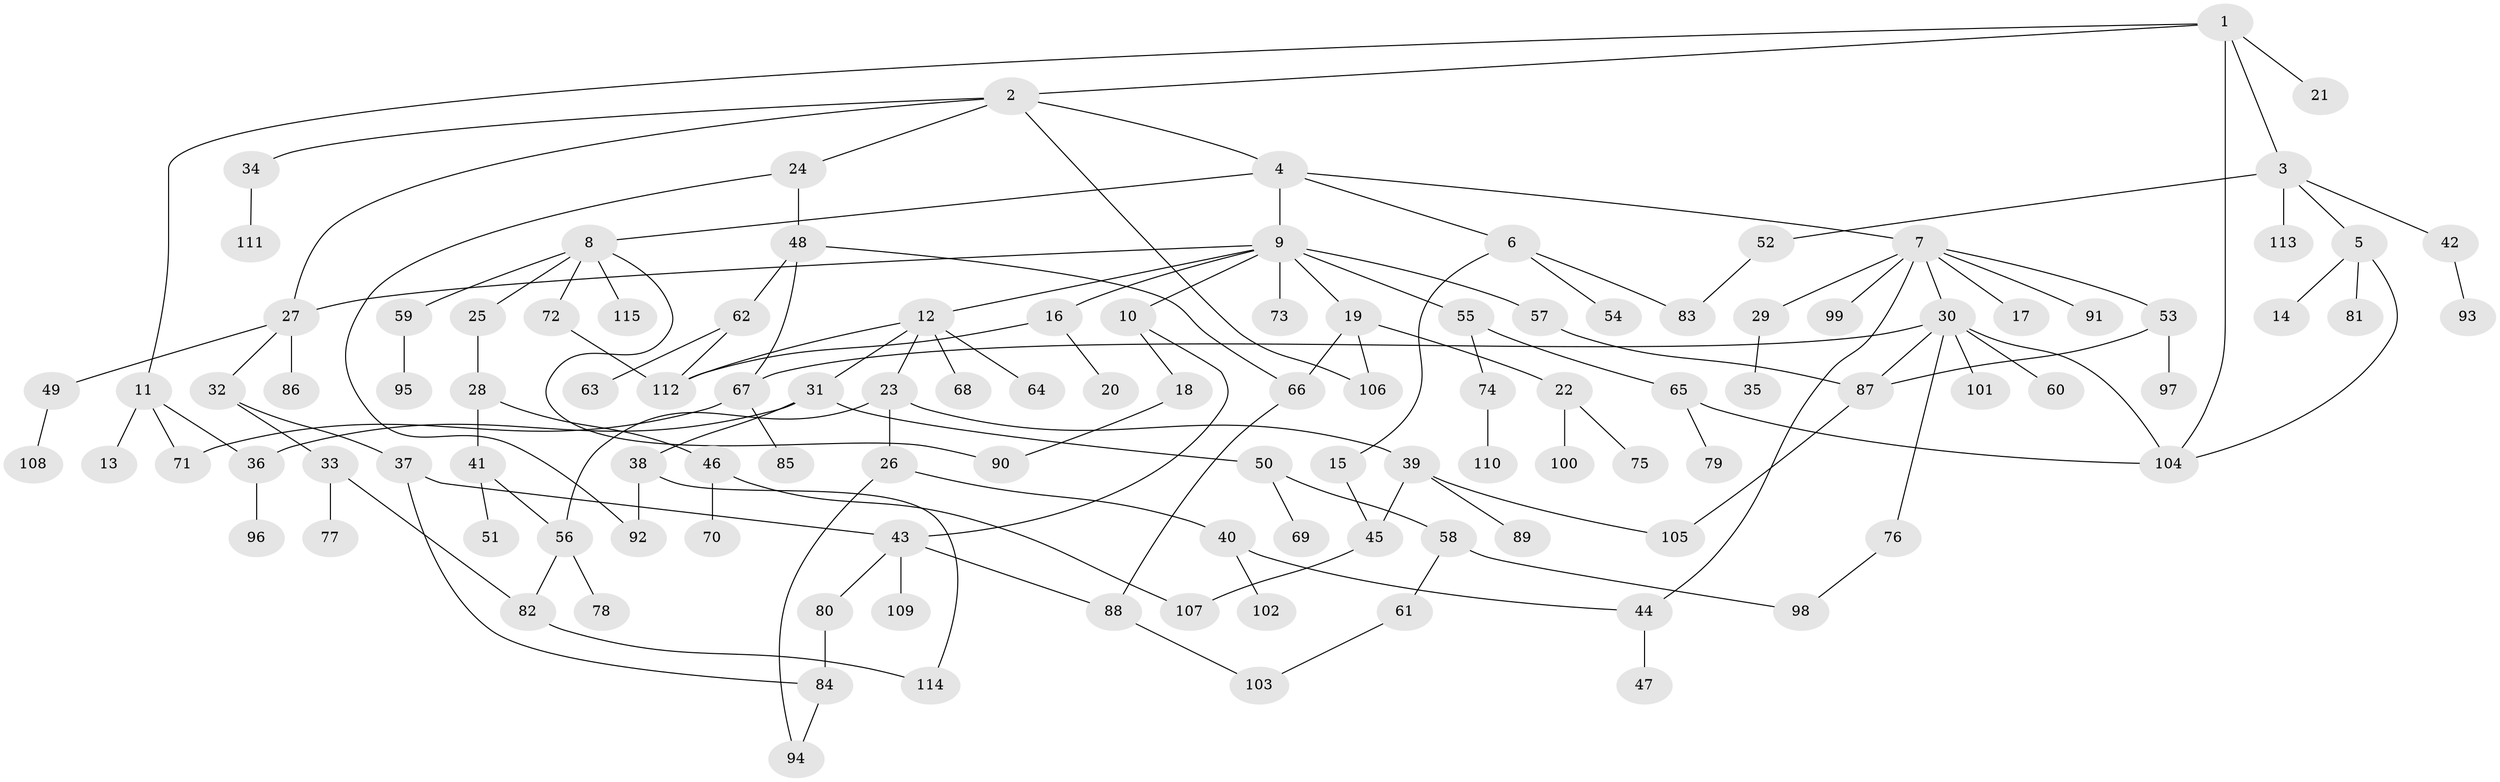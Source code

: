 // Generated by graph-tools (version 1.1) at 2025/13/03/09/25 04:13:30]
// undirected, 115 vertices, 144 edges
graph export_dot {
graph [start="1"]
  node [color=gray90,style=filled];
  1;
  2;
  3;
  4;
  5;
  6;
  7;
  8;
  9;
  10;
  11;
  12;
  13;
  14;
  15;
  16;
  17;
  18;
  19;
  20;
  21;
  22;
  23;
  24;
  25;
  26;
  27;
  28;
  29;
  30;
  31;
  32;
  33;
  34;
  35;
  36;
  37;
  38;
  39;
  40;
  41;
  42;
  43;
  44;
  45;
  46;
  47;
  48;
  49;
  50;
  51;
  52;
  53;
  54;
  55;
  56;
  57;
  58;
  59;
  60;
  61;
  62;
  63;
  64;
  65;
  66;
  67;
  68;
  69;
  70;
  71;
  72;
  73;
  74;
  75;
  76;
  77;
  78;
  79;
  80;
  81;
  82;
  83;
  84;
  85;
  86;
  87;
  88;
  89;
  90;
  91;
  92;
  93;
  94;
  95;
  96;
  97;
  98;
  99;
  100;
  101;
  102;
  103;
  104;
  105;
  106;
  107;
  108;
  109;
  110;
  111;
  112;
  113;
  114;
  115;
  1 -- 2;
  1 -- 3;
  1 -- 11;
  1 -- 21;
  1 -- 104;
  2 -- 4;
  2 -- 24;
  2 -- 34;
  2 -- 106;
  2 -- 27;
  3 -- 5;
  3 -- 42;
  3 -- 52;
  3 -- 113;
  4 -- 6;
  4 -- 7;
  4 -- 8;
  4 -- 9;
  5 -- 14;
  5 -- 81;
  5 -- 104;
  6 -- 15;
  6 -- 54;
  6 -- 83;
  7 -- 17;
  7 -- 29;
  7 -- 30;
  7 -- 44;
  7 -- 53;
  7 -- 91;
  7 -- 99;
  8 -- 25;
  8 -- 59;
  8 -- 72;
  8 -- 115;
  8 -- 90;
  9 -- 10;
  9 -- 12;
  9 -- 16;
  9 -- 19;
  9 -- 27;
  9 -- 55;
  9 -- 57;
  9 -- 73;
  10 -- 18;
  10 -- 43;
  11 -- 13;
  11 -- 71;
  11 -- 36;
  12 -- 23;
  12 -- 31;
  12 -- 64;
  12 -- 68;
  12 -- 112;
  15 -- 45;
  16 -- 20;
  16 -- 112;
  18 -- 90;
  19 -- 22;
  19 -- 66;
  19 -- 106;
  22 -- 75;
  22 -- 100;
  23 -- 26;
  23 -- 39;
  23 -- 56;
  24 -- 48;
  24 -- 92;
  25 -- 28;
  26 -- 40;
  26 -- 94;
  27 -- 32;
  27 -- 49;
  27 -- 86;
  28 -- 41;
  28 -- 46;
  29 -- 35;
  30 -- 60;
  30 -- 67;
  30 -- 76;
  30 -- 101;
  30 -- 104;
  30 -- 87;
  31 -- 36;
  31 -- 38;
  31 -- 50;
  32 -- 33;
  32 -- 37;
  33 -- 77;
  33 -- 82;
  34 -- 111;
  36 -- 96;
  37 -- 84;
  37 -- 43;
  38 -- 92;
  38 -- 114;
  39 -- 89;
  39 -- 105;
  39 -- 45;
  40 -- 102;
  40 -- 44;
  41 -- 51;
  41 -- 56;
  42 -- 93;
  43 -- 80;
  43 -- 109;
  43 -- 88;
  44 -- 47;
  45 -- 107;
  46 -- 70;
  46 -- 107;
  48 -- 62;
  48 -- 66;
  48 -- 67;
  49 -- 108;
  50 -- 58;
  50 -- 69;
  52 -- 83;
  53 -- 87;
  53 -- 97;
  55 -- 65;
  55 -- 74;
  56 -- 78;
  56 -- 82;
  57 -- 87;
  58 -- 61;
  58 -- 98;
  59 -- 95;
  61 -- 103;
  62 -- 63;
  62 -- 112;
  65 -- 79;
  65 -- 104;
  66 -- 88;
  67 -- 71;
  67 -- 85;
  72 -- 112;
  74 -- 110;
  76 -- 98;
  80 -- 84;
  82 -- 114;
  84 -- 94;
  87 -- 105;
  88 -- 103;
}
